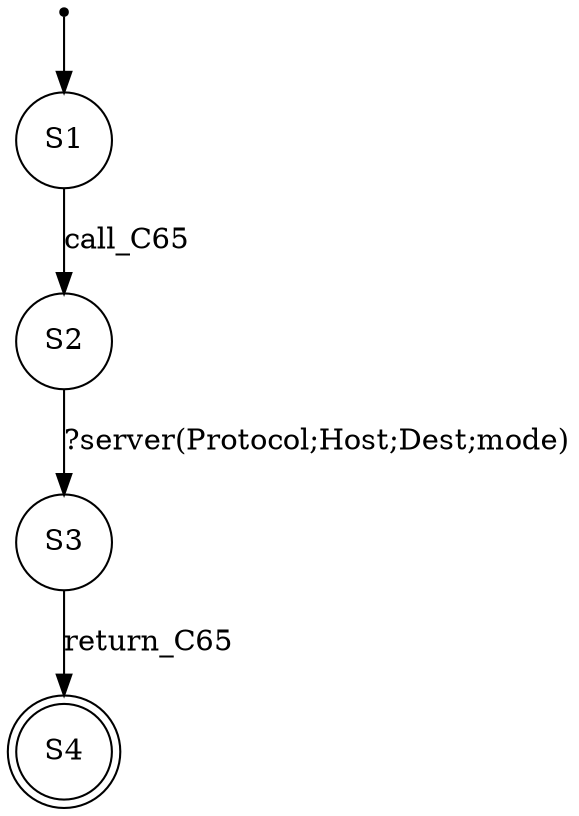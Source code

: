 digraph LTS {
S00[shape=point]
S1[label=S1,shape=circle];
S2[label=S2,shape=circle];
S3[label=S3,shape=circle];
S4[label=S4,shape=doublecircle];
S00 -> S1
S1 -> S2[label ="call_C65"];
S2 -> S3[label ="?server(Protocol;Host;Dest;mode)"];
S3 -> S4[label ="return_C65"];
}
